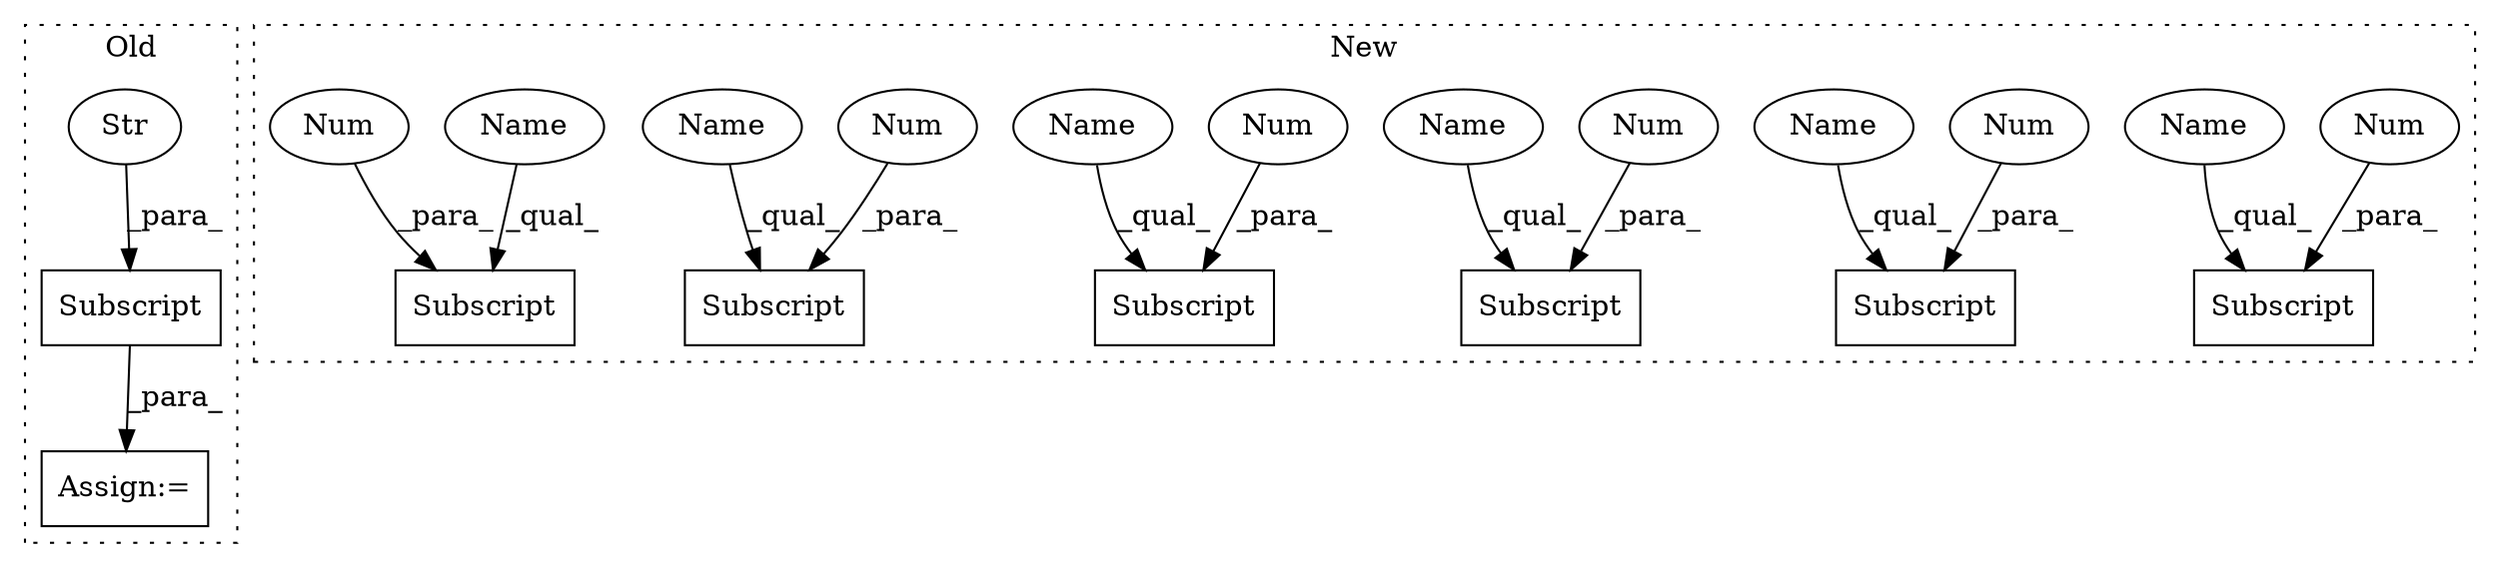 digraph G {
subgraph cluster0 {
1 [label="Subscript" a="63" s="1467,0" l="29,0" shape="box"];
14 [label="Str" a="66" s="1485" l="10" shape="ellipse"];
15 [label="Assign:=" a="68" s="1464" l="3" shape="box"];
label = "Old";
style="dotted";
}
subgraph cluster1 {
2 [label="Subscript" a="63" s="1704,0" l="21,0" shape="box"];
3 [label="Num" a="76" s="1723" l="1" shape="ellipse"];
4 [label="Subscript" a="63" s="1495,0" l="21,0" shape="box"];
5 [label="Num" a="76" s="1514" l="1" shape="ellipse"];
6 [label="Subscript" a="63" s="1583,0" l="21,0" shape="box"];
7 [label="Num" a="76" s="1602" l="1" shape="ellipse"];
8 [label="Subscript" a="63" s="1727,0" l="21,0" shape="box"];
9 [label="Num" a="76" s="1746" l="1" shape="ellipse"];
10 [label="Subscript" a="63" s="1395,0" l="21,0" shape="box"];
11 [label="Num" a="76" s="1414" l="1" shape="ellipse"];
12 [label="Subscript" a="63" s="1545,0" l="21,0" shape="box"];
13 [label="Num" a="76" s="1564" l="1" shape="ellipse"];
16 [label="Name" a="87" s="1495" l="18" shape="ellipse"];
17 [label="Name" a="87" s="1395" l="18" shape="ellipse"];
18 [label="Name" a="87" s="1704" l="18" shape="ellipse"];
19 [label="Name" a="87" s="1545" l="18" shape="ellipse"];
20 [label="Name" a="87" s="1727" l="18" shape="ellipse"];
21 [label="Name" a="87" s="1583" l="18" shape="ellipse"];
label = "New";
style="dotted";
}
1 -> 15 [label="_para_"];
3 -> 2 [label="_para_"];
5 -> 4 [label="_para_"];
7 -> 6 [label="_para_"];
9 -> 8 [label="_para_"];
11 -> 10 [label="_para_"];
13 -> 12 [label="_para_"];
14 -> 1 [label="_para_"];
16 -> 4 [label="_qual_"];
17 -> 10 [label="_qual_"];
18 -> 2 [label="_qual_"];
19 -> 12 [label="_qual_"];
20 -> 8 [label="_qual_"];
21 -> 6 [label="_qual_"];
}